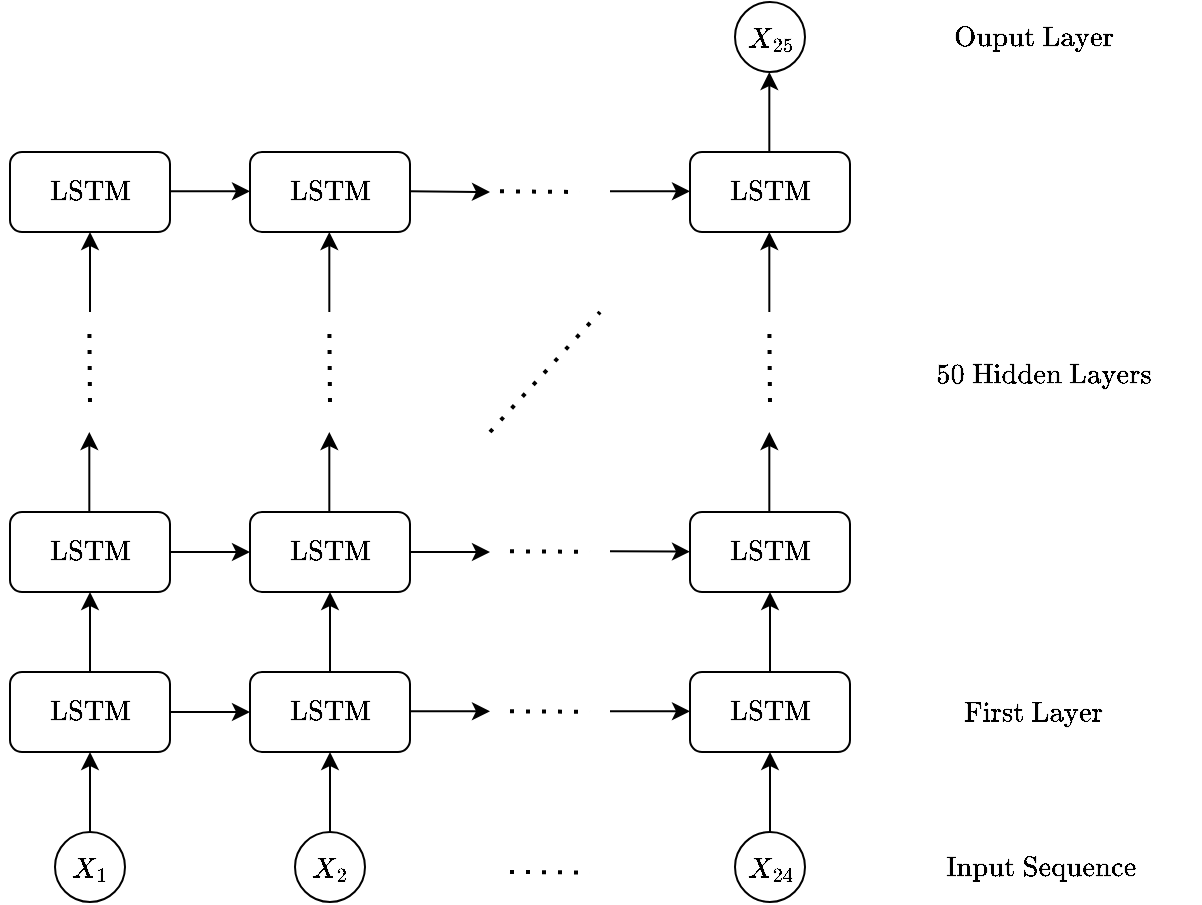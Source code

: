 <mxfile version="20.3.0" type="device"><diagram id="6lf87pUXnuri7SvsdPUe" name="Page-1"><mxGraphModel dx="669" dy="797" grid="1" gridSize="5" guides="1" tooltips="1" connect="1" arrows="1" fold="1" page="1" pageScale="1" pageWidth="827" pageHeight="1169" math="1" shadow="0"><root><mxCell id="0"/><mxCell id="1" parent="0"/><mxCell id="AfHZA_BoJfvmlPVGTEy8-1" value="$$\text{LSTM}$$" style="rounded=1;whiteSpace=wrap;html=1;" parent="1" vertex="1"><mxGeometry x="40" y="360" width="80" height="40" as="geometry"/></mxCell><mxCell id="AfHZA_BoJfvmlPVGTEy8-2" value="$$\text{LSTM}$$" style="rounded=1;whiteSpace=wrap;html=1;" parent="1" vertex="1"><mxGeometry x="160" y="360" width="80" height="40" as="geometry"/></mxCell><mxCell id="AfHZA_BoJfvmlPVGTEy8-3" value="$$\text{LSTM}$$" style="rounded=1;whiteSpace=wrap;html=1;" parent="1" vertex="1"><mxGeometry x="380" y="360" width="80" height="40" as="geometry"/></mxCell><mxCell id="AfHZA_BoJfvmlPVGTEy8-4" value="$$\text{LSTM}$$" style="rounded=1;whiteSpace=wrap;html=1;" parent="1" vertex="1"><mxGeometry x="40" y="100" width="80" height="40" as="geometry"/></mxCell><mxCell id="AfHZA_BoJfvmlPVGTEy8-5" value="$$\text{LSTM}$$" style="rounded=1;whiteSpace=wrap;html=1;" parent="1" vertex="1"><mxGeometry x="160" y="100" width="80" height="40" as="geometry"/></mxCell><mxCell id="AfHZA_BoJfvmlPVGTEy8-6" value="$$\text{LSTM}$$" style="rounded=1;whiteSpace=wrap;html=1;" parent="1" vertex="1"><mxGeometry x="380" y="100" width="80" height="40" as="geometry"/></mxCell><mxCell id="AfHZA_BoJfvmlPVGTEy8-7" value="$$\text{LSTM}$$" style="rounded=1;whiteSpace=wrap;html=1;" parent="1" vertex="1"><mxGeometry x="40" y="280" width="80" height="40" as="geometry"/></mxCell><mxCell id="AfHZA_BoJfvmlPVGTEy8-8" value="$$\text{LSTM}$$" style="rounded=1;whiteSpace=wrap;html=1;" parent="1" vertex="1"><mxGeometry x="160" y="280" width="80" height="40" as="geometry"/></mxCell><mxCell id="AfHZA_BoJfvmlPVGTEy8-9" value="$$\text{LSTM}$$" style="rounded=1;whiteSpace=wrap;html=1;" parent="1" vertex="1"><mxGeometry x="380" y="280" width="80" height="40" as="geometry"/></mxCell><mxCell id="AfHZA_BoJfvmlPVGTEy8-10" value="$$X_1$$" style="ellipse;whiteSpace=wrap;html=1;aspect=fixed;direction=south;" parent="1" vertex="1"><mxGeometry x="62.5" y="440" width="35" height="35" as="geometry"/></mxCell><mxCell id="AfHZA_BoJfvmlPVGTEy8-11" value="$$X_2$$" style="ellipse;whiteSpace=wrap;html=1;aspect=fixed;" parent="1" vertex="1"><mxGeometry x="182.5" y="440" width="35" height="35" as="geometry"/></mxCell><mxCell id="AfHZA_BoJfvmlPVGTEy8-12" value="$$X_{24}$$" style="ellipse;whiteSpace=wrap;html=1;aspect=fixed;" parent="1" vertex="1"><mxGeometry x="402.5" y="440" width="35" height="35" as="geometry"/></mxCell><mxCell id="AfHZA_BoJfvmlPVGTEy8-16" value="" style="endArrow=none;dashed=1;html=1;dashPattern=1 3;strokeWidth=2;rounded=0;" parent="1" edge="1"><mxGeometry width="50" height="50" relative="1" as="geometry"><mxPoint x="290" y="379.66" as="sourcePoint"/><mxPoint x="330" y="379.9" as="targetPoint"/></mxGeometry></mxCell><mxCell id="AfHZA_BoJfvmlPVGTEy8-18" value="$$X_{25}$$" style="ellipse;whiteSpace=wrap;html=1;aspect=fixed;" parent="1" vertex="1"><mxGeometry x="402.5" y="25" width="35" height="35" as="geometry"/></mxCell><mxCell id="AfHZA_BoJfvmlPVGTEy8-19" value="" style="endArrow=none;dashed=1;html=1;dashPattern=1 3;strokeWidth=2;rounded=0;" parent="1" edge="1"><mxGeometry width="50" height="50" relative="1" as="geometry"><mxPoint x="80" y="225" as="sourcePoint"/><mxPoint x="79.66" y="185" as="targetPoint"/></mxGeometry></mxCell><mxCell id="AfHZA_BoJfvmlPVGTEy8-20" value="" style="endArrow=none;dashed=1;html=1;dashPattern=1 3;strokeWidth=2;rounded=0;" parent="1" edge="1"><mxGeometry width="50" height="50" relative="1" as="geometry"><mxPoint x="200" y="225" as="sourcePoint"/><mxPoint x="199.66" y="185" as="targetPoint"/></mxGeometry></mxCell><mxCell id="AfHZA_BoJfvmlPVGTEy8-22" value="" style="endArrow=none;dashed=1;html=1;dashPattern=1 3;strokeWidth=2;rounded=0;" parent="1" edge="1"><mxGeometry width="50" height="50" relative="1" as="geometry"><mxPoint x="285" y="119.66" as="sourcePoint"/><mxPoint x="325" y="120" as="targetPoint"/></mxGeometry></mxCell><mxCell id="AfHZA_BoJfvmlPVGTEy8-23" value="" style="endArrow=none;dashed=1;html=1;dashPattern=1 3;strokeWidth=2;rounded=0;" parent="1" edge="1"><mxGeometry width="50" height="50" relative="1" as="geometry"><mxPoint x="280" y="240" as="sourcePoint"/><mxPoint x="335" y="180" as="targetPoint"/></mxGeometry></mxCell><mxCell id="AfHZA_BoJfvmlPVGTEy8-24" value="" style="endArrow=classic;html=1;rounded=0;entryX=0.5;entryY=1;entryDx=0;entryDy=0;" parent="1" source="AfHZA_BoJfvmlPVGTEy8-1" target="AfHZA_BoJfvmlPVGTEy8-7" edge="1"><mxGeometry width="50" height="50" relative="1" as="geometry"><mxPoint x="79.66" y="360" as="sourcePoint"/><mxPoint x="79.66" y="325" as="targetPoint"/></mxGeometry></mxCell><mxCell id="AfHZA_BoJfvmlPVGTEy8-25" value="" style="endArrow=classic;html=1;rounded=0;" parent="1" source="AfHZA_BoJfvmlPVGTEy8-2" target="AfHZA_BoJfvmlPVGTEy8-8" edge="1"><mxGeometry width="50" height="50" relative="1" as="geometry"><mxPoint x="199.66" y="360" as="sourcePoint"/><mxPoint x="199.66" y="320" as="targetPoint"/></mxGeometry></mxCell><mxCell id="AfHZA_BoJfvmlPVGTEy8-26" value="" style="endArrow=classic;html=1;rounded=0;entryX=0.5;entryY=1;entryDx=0;entryDy=0;exitX=0.5;exitY=0;exitDx=0;exitDy=0;" parent="1" source="AfHZA_BoJfvmlPVGTEy8-3" target="AfHZA_BoJfvmlPVGTEy8-9" edge="1"><mxGeometry width="50" height="50" relative="1" as="geometry"><mxPoint x="425.0" y="365" as="sourcePoint"/><mxPoint x="425.0" y="325" as="targetPoint"/></mxGeometry></mxCell><mxCell id="AfHZA_BoJfvmlPVGTEy8-27" value="" style="endArrow=classic;html=1;rounded=0;exitX=0;exitY=0.5;exitDx=0;exitDy=0;" parent="1" source="AfHZA_BoJfvmlPVGTEy8-10" target="AfHZA_BoJfvmlPVGTEy8-1" edge="1"><mxGeometry width="50" height="50" relative="1" as="geometry"><mxPoint x="79.66" y="440" as="sourcePoint"/><mxPoint x="79.66" y="400" as="targetPoint"/></mxGeometry></mxCell><mxCell id="AfHZA_BoJfvmlPVGTEy8-28" value="" style="endArrow=classic;html=1;rounded=0;exitX=0.5;exitY=0;exitDx=0;exitDy=0;" parent="1" source="AfHZA_BoJfvmlPVGTEy8-11" target="AfHZA_BoJfvmlPVGTEy8-2" edge="1"><mxGeometry width="50" height="50" relative="1" as="geometry"><mxPoint x="199.66" y="440" as="sourcePoint"/><mxPoint x="199.66" y="400" as="targetPoint"/></mxGeometry></mxCell><mxCell id="AfHZA_BoJfvmlPVGTEy8-29" value="" style="endArrow=classic;html=1;rounded=0;exitX=0.5;exitY=0;exitDx=0;exitDy=0;" parent="1" source="AfHZA_BoJfvmlPVGTEy8-12" edge="1"><mxGeometry width="50" height="50" relative="1" as="geometry"><mxPoint x="419.66" y="445" as="sourcePoint"/><mxPoint x="420" y="400" as="targetPoint"/></mxGeometry></mxCell><mxCell id="AfHZA_BoJfvmlPVGTEy8-30" value="" style="endArrow=classic;html=1;rounded=0;exitX=1;exitY=0.5;exitDx=0;exitDy=0;" parent="1" source="AfHZA_BoJfvmlPVGTEy8-7" target="AfHZA_BoJfvmlPVGTEy8-8" edge="1"><mxGeometry width="50" height="50" relative="1" as="geometry"><mxPoint x="270" y="195" as="sourcePoint"/><mxPoint x="320" y="145" as="targetPoint"/></mxGeometry></mxCell><mxCell id="AfHZA_BoJfvmlPVGTEy8-31" value="" style="endArrow=classic;html=1;rounded=0;exitX=1;exitY=0.5;exitDx=0;exitDy=0;" parent="1" source="AfHZA_BoJfvmlPVGTEy8-1" target="AfHZA_BoJfvmlPVGTEy8-2" edge="1"><mxGeometry width="50" height="50" relative="1" as="geometry"><mxPoint x="115" y="380" as="sourcePoint"/><mxPoint x="160" y="379.66" as="targetPoint"/></mxGeometry></mxCell><mxCell id="AfHZA_BoJfvmlPVGTEy8-32" value="" style="endArrow=classic;html=1;rounded=0;exitX=1;exitY=0.5;exitDx=0;exitDy=0;" parent="1" edge="1"><mxGeometry width="50" height="50" relative="1" as="geometry"><mxPoint x="240" y="379.66" as="sourcePoint"/><mxPoint x="280" y="379.66" as="targetPoint"/></mxGeometry></mxCell><mxCell id="AfHZA_BoJfvmlPVGTEy8-33" value="" style="endArrow=classic;html=1;rounded=0;exitX=1;exitY=0.5;exitDx=0;exitDy=0;" parent="1" edge="1"><mxGeometry width="50" height="50" relative="1" as="geometry"><mxPoint x="340" y="379.66" as="sourcePoint"/><mxPoint x="380" y="379.66" as="targetPoint"/></mxGeometry></mxCell><mxCell id="AfHZA_BoJfvmlPVGTEy8-34" value="" style="endArrow=none;dashed=1;html=1;dashPattern=1 3;strokeWidth=2;rounded=0;" parent="1" edge="1"><mxGeometry width="50" height="50" relative="1" as="geometry"><mxPoint x="290" y="460.0" as="sourcePoint"/><mxPoint x="330" y="460.24" as="targetPoint"/></mxGeometry></mxCell><mxCell id="AfHZA_BoJfvmlPVGTEy8-35" value="" style="endArrow=none;dashed=1;html=1;dashPattern=1 3;strokeWidth=2;rounded=0;" parent="1" edge="1"><mxGeometry width="50" height="50" relative="1" as="geometry"><mxPoint x="290" y="299.66" as="sourcePoint"/><mxPoint x="330" y="299.9" as="targetPoint"/></mxGeometry></mxCell><mxCell id="AfHZA_BoJfvmlPVGTEy8-37" value="" style="endArrow=classic;html=1;rounded=0;exitX=1;exitY=0.5;exitDx=0;exitDy=0;" parent="1" source="AfHZA_BoJfvmlPVGTEy8-8" edge="1"><mxGeometry width="50" height="50" relative="1" as="geometry"><mxPoint x="245" y="299.66" as="sourcePoint"/><mxPoint x="280" y="300" as="targetPoint"/></mxGeometry></mxCell><mxCell id="AfHZA_BoJfvmlPVGTEy8-38" value="" style="endArrow=classic;html=1;rounded=0;exitX=1;exitY=0.5;exitDx=0;exitDy=0;" parent="1" target="AfHZA_BoJfvmlPVGTEy8-9" edge="1"><mxGeometry width="50" height="50" relative="1" as="geometry"><mxPoint x="340" y="299.66" as="sourcePoint"/><mxPoint x="380" y="300" as="targetPoint"/></mxGeometry></mxCell><mxCell id="AfHZA_BoJfvmlPVGTEy8-39" value="" style="endArrow=classic;html=1;rounded=0;entryX=0.5;entryY=1;entryDx=0;entryDy=0;" parent="1" edge="1"><mxGeometry width="50" height="50" relative="1" as="geometry"><mxPoint x="79.66" y="280" as="sourcePoint"/><mxPoint x="79.66" y="240" as="targetPoint"/></mxGeometry></mxCell><mxCell id="AfHZA_BoJfvmlPVGTEy8-40" value="" style="endArrow=classic;html=1;rounded=0;" parent="1" target="AfHZA_BoJfvmlPVGTEy8-4" edge="1"><mxGeometry width="50" height="50" relative="1" as="geometry"><mxPoint x="80" y="180" as="sourcePoint"/><mxPoint x="79.66" y="140" as="targetPoint"/></mxGeometry></mxCell><mxCell id="AfHZA_BoJfvmlPVGTEy8-41" value="" style="endArrow=classic;html=1;rounded=0;" parent="1" edge="1"><mxGeometry width="50" height="50" relative="1" as="geometry"><mxPoint x="199.66" y="180" as="sourcePoint"/><mxPoint x="199.66" y="140.0" as="targetPoint"/></mxGeometry></mxCell><mxCell id="AfHZA_BoJfvmlPVGTEy8-42" value="" style="endArrow=classic;html=1;rounded=0;" parent="1" edge="1"><mxGeometry width="50" height="50" relative="1" as="geometry"><mxPoint x="199.66" y="280" as="sourcePoint"/><mxPoint x="199.66" y="240.0" as="targetPoint"/></mxGeometry></mxCell><mxCell id="AfHZA_BoJfvmlPVGTEy8-43" value="" style="endArrow=none;dashed=1;html=1;dashPattern=1 3;strokeWidth=2;rounded=0;" parent="1" edge="1"><mxGeometry width="50" height="50" relative="1" as="geometry"><mxPoint x="420" y="225" as="sourcePoint"/><mxPoint x="419.66" y="185" as="targetPoint"/></mxGeometry></mxCell><mxCell id="AfHZA_BoJfvmlPVGTEy8-44" value="" style="endArrow=classic;html=1;rounded=0;" parent="1" edge="1"><mxGeometry width="50" height="50" relative="1" as="geometry"><mxPoint x="419.66" y="280" as="sourcePoint"/><mxPoint x="419.66" y="240" as="targetPoint"/></mxGeometry></mxCell><mxCell id="AfHZA_BoJfvmlPVGTEy8-45" value="" style="endArrow=classic;html=1;rounded=0;" parent="1" edge="1"><mxGeometry width="50" height="50" relative="1" as="geometry"><mxPoint x="419.66" y="180" as="sourcePoint"/><mxPoint x="419.66" y="140" as="targetPoint"/></mxGeometry></mxCell><mxCell id="AfHZA_BoJfvmlPVGTEy8-47" value="" style="endArrow=classic;html=1;rounded=0;exitX=1;exitY=0.5;exitDx=0;exitDy=0;" parent="1" edge="1"><mxGeometry width="50" height="50" relative="1" as="geometry"><mxPoint x="120" y="119.66" as="sourcePoint"/><mxPoint x="160" y="119.66" as="targetPoint"/></mxGeometry></mxCell><mxCell id="AfHZA_BoJfvmlPVGTEy8-48" value="" style="endArrow=classic;html=1;rounded=0;exitX=1;exitY=0.5;exitDx=0;exitDy=0;" parent="1" edge="1"><mxGeometry width="50" height="50" relative="1" as="geometry"><mxPoint x="240" y="119.66" as="sourcePoint"/><mxPoint x="280" y="120" as="targetPoint"/></mxGeometry></mxCell><mxCell id="AfHZA_BoJfvmlPVGTEy8-49" value="" style="endArrow=classic;html=1;rounded=0;exitX=1;exitY=0.5;exitDx=0;exitDy=0;" parent="1" edge="1"><mxGeometry width="50" height="50" relative="1" as="geometry"><mxPoint x="340" y="119.66" as="sourcePoint"/><mxPoint x="380" y="119.66" as="targetPoint"/></mxGeometry></mxCell><mxCell id="AfHZA_BoJfvmlPVGTEy8-50" value="" style="endArrow=classic;html=1;rounded=0;" parent="1" edge="1"><mxGeometry width="50" height="50" relative="1" as="geometry"><mxPoint x="419.66" y="100" as="sourcePoint"/><mxPoint x="419.66" y="60.0" as="targetPoint"/></mxGeometry></mxCell><mxCell id="AfHZA_BoJfvmlPVGTEy8-51" value="$$\text{Input Sequence}$$" style="text;html=1;resizable=0;autosize=1;align=center;verticalAlign=middle;points=[];fillColor=none;strokeColor=none;rounded=0;" parent="1" vertex="1"><mxGeometry x="475" y="442.5" width="160" height="30" as="geometry"/></mxCell><mxCell id="AfHZA_BoJfvmlPVGTEy8-52" value="$$\text{First Layer}$$" style="text;html=1;resizable=0;autosize=1;align=center;verticalAlign=middle;points=[];fillColor=none;strokeColor=none;rounded=0;" parent="1" vertex="1"><mxGeometry x="483" y="365" width="135" height="30" as="geometry"/></mxCell><mxCell id="AfHZA_BoJfvmlPVGTEy8-53" value="$$\text{50&amp;nbsp;&lt;br&gt;Hidden Layers}$$" style="text;html=1;resizable=0;autosize=1;align=center;verticalAlign=middle;points=[];fillColor=none;strokeColor=none;rounded=0;" parent="1" vertex="1"><mxGeometry x="498" y="188" width="115" height="45" as="geometry"/></mxCell><mxCell id="AfHZA_BoJfvmlPVGTEy8-54" value="$$\text{Ouput Layer}$$" style="text;html=1;resizable=0;autosize=1;align=center;verticalAlign=middle;points=[];fillColor=none;strokeColor=none;rounded=0;" parent="1" vertex="1"><mxGeometry x="478" y="27.5" width="145" height="30" as="geometry"/></mxCell></root></mxGraphModel></diagram></mxfile>